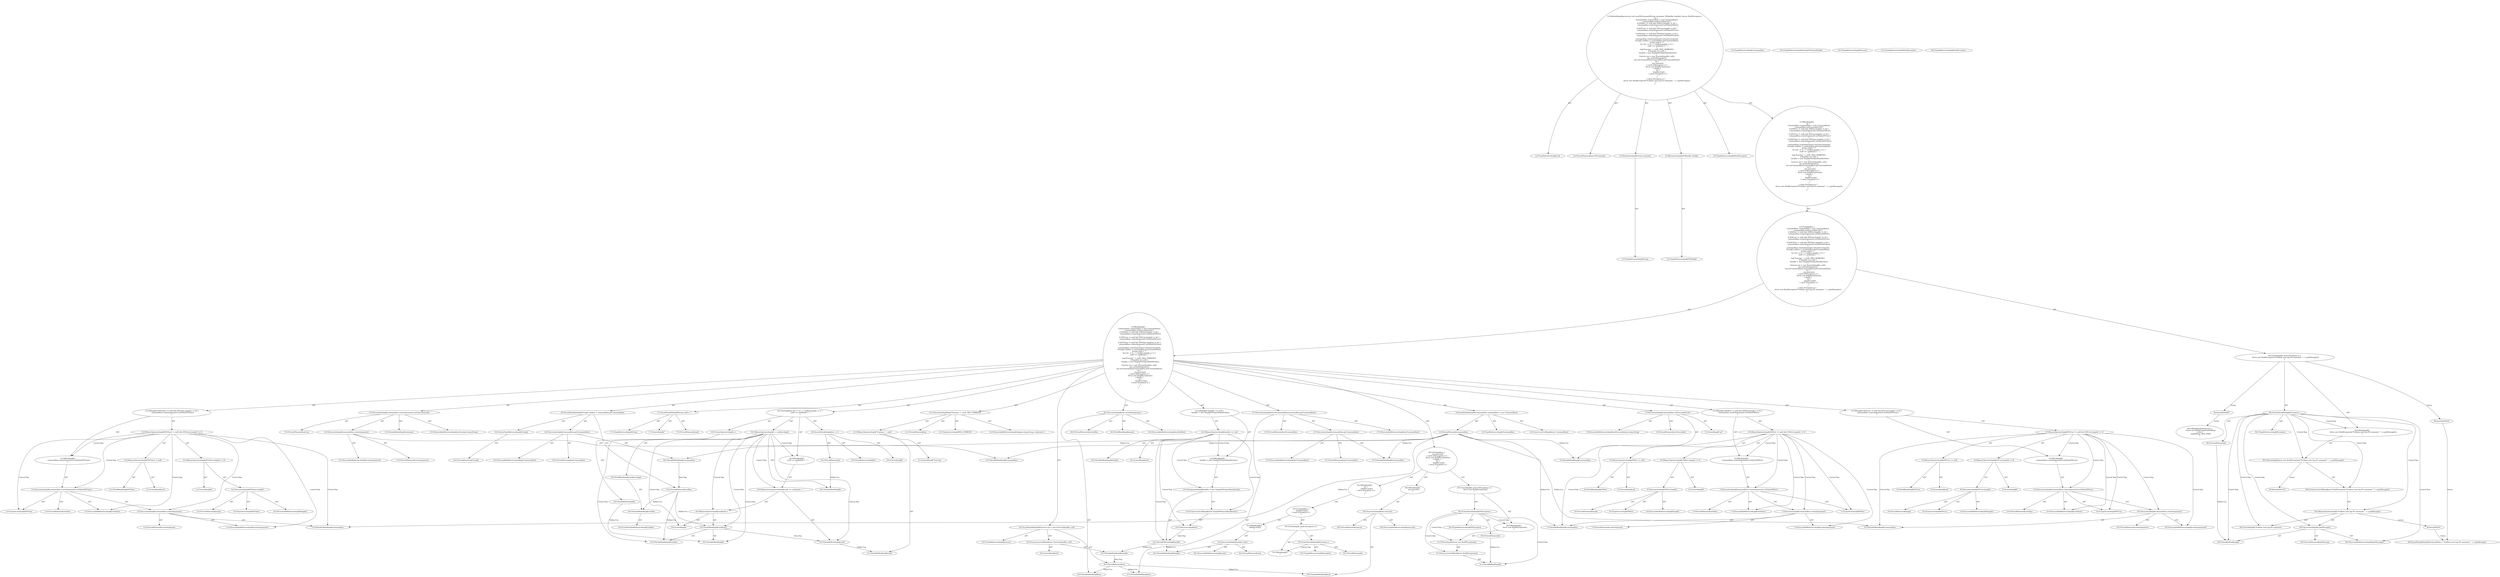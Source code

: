 digraph "execP4Command#?,String,P4Handler" {
0 [label="2:CtTypeReferenceImpl@void" shape=ellipse]
1 [label="2:CtVirtualElement@execP4Command" shape=ellipse]
2 [label="2:CtParameterImpl@String command" shape=ellipse]
3 [label="2:CtTypeReferenceImpl@String" shape=ellipse]
4 [label="2:CtParameterImpl@P4Handler handler" shape=ellipse]
5 [label="2:CtTypeReferenceImpl@P4Handler" shape=ellipse]
6 [label="2:CtTypeReferenceImpl@BuildException" shape=ellipse]
7 [label="4:CtTypeReferenceImpl@Commandline" shape=ellipse]
8 [label="4:CtTypeReferenceImpl@Commandline" shape=ellipse]
9 [label="4:CtConstructorCallImpl@new Commandline()" shape=ellipse]
10 [label="4:CtVirtualElement@commandline" shape=ellipse]
11 [label="4:CtLocalVariableImpl@Commandline commandline = new Commandline()" shape=ellipse]
12 [label="5:CtExecutableReferenceImpl@setExecutable(java.lang.String)" shape=ellipse]
13 [label="5:CtVirtualElement@setExecutable" shape=ellipse]
14 [label="5:CtVariableReadImpl@commandline" shape=ellipse]
15 [label="5:CtLiteralImpl@\"p4\"" shape=ellipse]
16 [label="5:CtInvocationImpl@commandline.setExecutable(\"p4\")" shape=ellipse]
17 [label="6:CtFieldReadImpl@P4Port" shape=ellipse]
18 [label="6:CtLiteralImpl@null" shape=ellipse]
19 [label="6:CtBinaryOperatorImpl@(P4Port != null)" shape=ellipse]
20 [label="6:CtExecutableReferenceImpl@length()" shape=ellipse]
21 [label="6:CtVirtualElement@length" shape=ellipse]
22 [label="6:CtTypeAccessImpl@P4Port" shape=ellipse]
23 [label="6:CtInvocationImpl@P4Port.length()" shape=ellipse]
24 [label="6:CtLiteralImpl@0" shape=ellipse]
25 [label="6:CtBinaryOperatorImpl@(P4Port.length() != 0)" shape=ellipse]
26 [label="6:CtBinaryOperatorImpl@(P4Port != null) && (P4Port.length() != 0)" shape=ellipse]
27 [label="7:CtExecutableReferenceImpl@setValue()" shape=ellipse]
28 [label="7:CtVirtualElement@setValue" shape=ellipse]
29 [label="7:CtExecutableReferenceImpl@createArgument()" shape=ellipse]
30 [label="7:CtVirtualElement@createArgument" shape=ellipse]
31 [label="7:CtVariableReadImpl@commandline" shape=ellipse]
32 [label="7:CtInvocationImpl@commandline.createArgument()" shape=ellipse]
33 [label="7:CtTypeAccessImpl@P4Port" shape=ellipse]
34 [label="7:CtInvocationImpl@commandline.createArgument().setValue(P4Port)" shape=ellipse]
35 [label="6:CtBlockImpl@\{
    commandline.createArgument().setValue(P4Port);
\}" shape=ellipse]
36 [label="6:CtIfImpl@if ((P4Port != null) && (P4Port.length() != 0)) \{
    commandline.createArgument().setValue(P4Port);
\}" shape=ellipse]
37 [label="9:CtFieldReadImpl@P4User" shape=ellipse]
38 [label="9:CtLiteralImpl@null" shape=ellipse]
39 [label="9:CtBinaryOperatorImpl@(P4User != null)" shape=ellipse]
40 [label="9:CtExecutableReferenceImpl@length()" shape=ellipse]
41 [label="9:CtVirtualElement@length" shape=ellipse]
42 [label="9:CtTypeAccessImpl@P4User" shape=ellipse]
43 [label="9:CtInvocationImpl@P4User.length()" shape=ellipse]
44 [label="9:CtLiteralImpl@0" shape=ellipse]
45 [label="9:CtBinaryOperatorImpl@(P4User.length() != 0)" shape=ellipse]
46 [label="9:CtBinaryOperatorImpl@(P4User != null) && (P4User.length() != 0)" shape=ellipse]
47 [label="10:CtExecutableReferenceImpl@setValue()" shape=ellipse]
48 [label="10:CtVirtualElement@setValue" shape=ellipse]
49 [label="10:CtExecutableReferenceImpl@createArgument()" shape=ellipse]
50 [label="10:CtVirtualElement@createArgument" shape=ellipse]
51 [label="10:CtVariableReadImpl@commandline" shape=ellipse]
52 [label="10:CtInvocationImpl@commandline.createArgument()" shape=ellipse]
53 [label="10:CtTypeAccessImpl@P4User" shape=ellipse]
54 [label="10:CtInvocationImpl@commandline.createArgument().setValue(P4User)" shape=ellipse]
55 [label="9:CtBlockImpl@\{
    commandline.createArgument().setValue(P4User);
\}" shape=ellipse]
56 [label="9:CtIfImpl@if ((P4User != null) && (P4User.length() != 0)) \{
    commandline.createArgument().setValue(P4User);
\}" shape=ellipse]
57 [label="12:CtFieldReadImpl@P4Client" shape=ellipse]
58 [label="12:CtLiteralImpl@null" shape=ellipse]
59 [label="12:CtBinaryOperatorImpl@(P4Client != null)" shape=ellipse]
60 [label="12:CtExecutableReferenceImpl@length()" shape=ellipse]
61 [label="12:CtVirtualElement@length" shape=ellipse]
62 [label="12:CtTypeAccessImpl@P4Client" shape=ellipse]
63 [label="12:CtInvocationImpl@P4Client.length()" shape=ellipse]
64 [label="12:CtLiteralImpl@0" shape=ellipse]
65 [label="12:CtBinaryOperatorImpl@(P4Client.length() != 0)" shape=ellipse]
66 [label="12:CtBinaryOperatorImpl@(P4Client != null) && (P4Client.length() != 0)" shape=ellipse]
67 [label="13:CtExecutableReferenceImpl@setValue()" shape=ellipse]
68 [label="13:CtVirtualElement@setValue" shape=ellipse]
69 [label="13:CtExecutableReferenceImpl@createArgument()" shape=ellipse]
70 [label="13:CtVirtualElement@createArgument" shape=ellipse]
71 [label="13:CtVariableReadImpl@commandline" shape=ellipse]
72 [label="13:CtInvocationImpl@commandline.createArgument()" shape=ellipse]
73 [label="13:CtTypeAccessImpl@P4Client" shape=ellipse]
74 [label="13:CtInvocationImpl@commandline.createArgument().setValue(P4Client)" shape=ellipse]
75 [label="12:CtBlockImpl@\{
    commandline.createArgument().setValue(P4Client);
\}" shape=ellipse]
76 [label="12:CtIfImpl@if ((P4Client != null) && (P4Client.length() != 0)) \{
    commandline.createArgument().setValue(P4Client);
\}" shape=ellipse]
77 [label="15:CtExecutableReferenceImpl@setLine(java.lang.String)" shape=ellipse]
78 [label="15:CtVirtualElement@setLine" shape=ellipse]
79 [label="15:CtExecutableReferenceImpl@createArgument()" shape=ellipse]
80 [label="15:CtVirtualElement@createArgument" shape=ellipse]
81 [label="15:CtVariableReadImpl@commandline" shape=ellipse]
82 [label="15:CtInvocationImpl@commandline.createArgument()" shape=ellipse]
83 [label="15:CtVariableReadImpl@command" shape=ellipse]
84 [label="15:CtInvocationImpl@commandline.createArgument().setLine(command)" shape=ellipse]
85 [label="16:CtVirtualElement@String[]" shape=ellipse]
86 [label="16:CtArrayTypeReferenceImpl@String[]" shape=ellipse]
87 [label="16:CtExecutableReferenceImpl@getCommandline()" shape=ellipse]
88 [label="16:CtVirtualElement@getCommandline" shape=ellipse]
89 [label="16:CtVariableReadImpl@commandline" shape=ellipse]
90 [label="16:CtInvocationImpl@commandline.getCommandline()" shape=ellipse]
91 [label="16:CtVirtualElement@cmdline" shape=ellipse]
92 [label="16:CtLocalVariableImpl@String[] cmdline = commandline.getCommandline()" shape=ellipse]
93 [label="17:CtTypeReferenceImpl@String" shape=ellipse]
94 [label="17:CtLiteralImpl@\"\"" shape=ellipse]
95 [label="17:CtVirtualElement@cmdl" shape=ellipse]
96 [label="17:CtLocalVariableImpl@String cmdl = \"\"" shape=ellipse]
97 [label="18:CtTypeReferenceImpl@int" shape=ellipse]
98 [label="18:CtLiteralImpl@0" shape=ellipse]
99 [label="18:CtVirtualElement@i" shape=ellipse]
100 [label="18:CtLocalVariableImpl@int i = 0" shape=ellipse]
101 [label="18:CtVariableReadImpl@i" shape=ellipse]
102 [label="18:CtVariableReadImpl@cmdline" shape=ellipse]
103 [label="18:CtLocalVariableReferenceImpl@cmdline" shape=ellipse]
104 [label="18:CtFieldReadImpl@cmdline.length" shape=ellipse]
105 [label="18:CtBinaryOperatorImpl@i < cmdline.length" shape=ellipse]
106 [label="18:CtVariableWriteImpl@i" shape=ellipse]
107 [label="18:CtUnaryOperatorImpl@i++" shape=ellipse]
108 [label="19:CtVariableWriteImpl@cmdl" shape=ellipse]
109 [label="19:CtVariableReadImpl@cmdline" shape=ellipse]
110 [label="19:CtVariableReadImpl@i" shape=ellipse]
111 [label="19:CtArrayReadImpl@cmdline[i]" shape=ellipse]
112 [label="19:CtLiteralImpl@\" \"" shape=ellipse]
113 [label="19:CtBinaryOperatorImpl@cmdline[i] + \" \"" shape=ellipse]
114 [label="19:CtOperatorAssignmentImpl@cmdl += cmdline[i] + \" \"" shape=ellipse]
115 [label="18:CtBlockImpl@\{
    cmdl += cmdline[i] + \" \";
\}" shape=ellipse]
116 [label="18:CtForImpl@for (int i = 0; i < cmdline.length; i++) \{
    cmdl += cmdline[i] + \" \";
\}" shape=ellipse]
117 [label="21:CtExecutableReferenceImpl@log(java.lang.String,<unknown>)" shape=ellipse]
118 [label="21:CtVirtualElement@log" shape=ellipse]
119 [label="21:CtLiteralImpl@\"Execing \"" shape=ellipse]
120 [label="21:CtVariableReadImpl@cmdl" shape=ellipse]
121 [label="21:CtBinaryOperatorImpl@\"Execing \" + cmdl" shape=ellipse]
122 [label="21:CtTypeAccessImpl@MSG_VERBOSE" shape=ellipse]
123 [label="21:CtInvocationImpl@log(\"Execing \" + cmdl, MSG_VERBOSE)" shape=ellipse]
124 [label="22:CtVariableReadImpl@handler" shape=ellipse]
125 [label="22:CtLiteralImpl@null" shape=ellipse]
126 [label="22:CtBinaryOperatorImpl@handler == null" shape=ellipse]
127 [label="23:CtVariableWriteImpl@handler" shape=ellipse]
128 [label="23:CtTypeReferenceImpl@SimpleP4OutputHandler" shape=ellipse]
129 [label="23:CtThisAccessImpl@this" shape=ellipse]
130 [label="23:CtConstructorCallImpl@new SimpleP4OutputHandler(this)" shape=ellipse]
131 [label="23:CtAssignmentImpl@handler = new SimpleP4OutputHandler(this)" shape=ellipse]
132 [label="22:CtBlockImpl@\{
    handler = new SimpleP4OutputHandler(this);
\}" shape=ellipse]
133 [label="22:CtIfImpl@if (handler == null) \{
    handler = new SimpleP4OutputHandler(this);
\}" shape=ellipse]
134 [label="25:CtTypeReferenceImpl@Execute" shape=ellipse]
135 [label="25:CtTypeReferenceImpl@Execute" shape=ellipse]
136 [label="25:CtVariableReadImpl@handler" shape=ellipse]
137 [label="25:CtLiteralImpl@null" shape=ellipse]
138 [label="25:CtConstructorCallImpl@new Execute(handler, null)" shape=ellipse]
139 [label="25:CtVirtualElement@exe" shape=ellipse]
140 [label="25:CtLocalVariableImpl@Execute exe = new Execute(handler, null)" shape=ellipse]
141 [label="26:CtExecutableReferenceImpl@setAntRun()" shape=ellipse]
142 [label="26:CtVirtualElement@setAntRun" shape=ellipse]
143 [label="26:CtVariableReadImpl@exe" shape=ellipse]
144 [label="26:CtFieldReadImpl@project" shape=ellipse]
145 [label="26:CtInvocationImpl@exe.setAntRun(project)" shape=ellipse]
146 [label="27:CtExecutableReferenceImpl@setCommandline()" shape=ellipse]
147 [label="27:CtVirtualElement@setCommandline" shape=ellipse]
148 [label="27:CtVariableReadImpl@exe" shape=ellipse]
149 [label="27:CtExecutableReferenceImpl@getCommandline()" shape=ellipse]
150 [label="27:CtVirtualElement@getCommandline" shape=ellipse]
151 [label="27:CtVariableReadImpl@commandline" shape=ellipse]
152 [label="27:CtInvocationImpl@commandline.getCommandline()" shape=ellipse]
153 [label="27:CtInvocationImpl@exe.setCommandline(commandline.getCommandline())" shape=ellipse]
154 [label="29:CtExecutableReferenceImpl@execute()" shape=ellipse]
155 [label="29:CtVirtualElement@execute" shape=ellipse]
156 [label="29:CtVariableReadImpl@exe" shape=ellipse]
157 [label="29:CtInvocationImpl@exe.execute()" shape=ellipse]
158 [label="28:CtBlockImpl@\{
    exe.execute();
\}" shape=ellipse]
159 [label="30:CtVirtualElement@e" shape=ellipse]
160 [label="30:CtTypeReferenceImpl@IOException" shape=ellipse]
161 [label="30:CtCatchVariableImpl@IOException e" shape=ellipse]
162 [label="31:CtTypeReferenceImpl@BuildException" shape=ellipse]
163 [label="31:CtVariableReadImpl@e" shape=ellipse]
164 [label="31:CtConstructorCallImpl@new BuildException(e)" shape=ellipse]
165 [label="31:CtThrowImpl@throw new BuildException(e)" shape=ellipse]
166 [label="30:CtBlockImpl@\{
    throw new BuildException(e);
\}" shape=ellipse]
167 [label="30:CtCatchImpl@ catch (IOException e) \{
    throw new BuildException(e);
\}" shape=ellipse]
168 [label="34:CtExecutableReferenceImpl@stop()" shape=ellipse]
169 [label="34:CtVirtualElement@stop" shape=ellipse]
170 [label="34:CtVariableReadImpl@handler" shape=ellipse]
171 [label="34:CtInvocationImpl@handler.stop()" shape=ellipse]
172 [label="33:CtBlockImpl@\{
    handler.stop();
\}" shape=ellipse]
173 [label="35:CtVirtualElement@e" shape=ellipse]
174 [label="35:CtTypeReferenceImpl@Exception" shape=ellipse]
175 [label="35:CtCatchVariableImpl@Exception e" shape=ellipse]
176 [label="35:CtBlockImpl@\{
\}" shape=ellipse]
177 [label="35:CtCatchImpl@ catch (Exception e) \{
\}" shape=ellipse]
178 [label="33:CtTryImpl@try \{
    handler.stop();
\} catch (Exception e) \{
\}" shape=ellipse]
179 [label="32:CtBlockImpl@\{
    try \{
        handler.stop();
    \} catch (Exception e) \{
    \}
\}" shape=ellipse]
180 [label="28:CtTryImpl@try \{
    exe.execute();
\} catch (IOException e) \{
    throw new BuildException(e);
\} finally \{
    try \{
        handler.stop();
    \} catch (Exception e) \{
    \}
\}" shape=ellipse]
181 [label="3:CtBlockImpl@\{
    Commandline commandline = new Commandline();
    commandline.setExecutable(\"p4\");
    if ((P4Port != null) && (P4Port.length() != 0)) \{
        commandline.createArgument().setValue(P4Port);
    \}
    if ((P4User != null) && (P4User.length() != 0)) \{
        commandline.createArgument().setValue(P4User);
    \}
    if ((P4Client != null) && (P4Client.length() != 0)) \{
        commandline.createArgument().setValue(P4Client);
    \}
    commandline.createArgument().setLine(command);
    String[] cmdline = commandline.getCommandline();
    String cmdl = \"\";
    for (int i = 0; i < cmdline.length; i++) \{
        cmdl += cmdline[i] + \" \";
    \}
    log(\"Execing \" + cmdl, MSG_VERBOSE);
    if (handler == null) \{
        handler = new SimpleP4OutputHandler(this);
    \}
    Execute exe = new Execute(handler, null);
    exe.setAntRun(project);
    exe.setCommandline(commandline.getCommandline());
    try \{
        exe.execute();
    \} catch (IOException e) \{
        throw new BuildException(e);
    \} finally \{
        try \{
            handler.stop();
        \} catch (Exception e) \{
        \}
    \}
\}" shape=ellipse]
182 [label="38:CtVirtualElement@e" shape=ellipse]
183 [label="38:CtTypeReferenceImpl@Exception" shape=ellipse]
184 [label="38:CtCatchVariableImpl@Exception e" shape=ellipse]
185 [label="39:CtTypeReferenceImpl@BuildException" shape=ellipse]
186 [label="39:CtLiteralImpl@\"Problem exec'ing P4 command: \"" shape=ellipse]
187 [label="39:CtExecutableReferenceImpl@getMessage()" shape=ellipse]
188 [label="39:CtVirtualElement@getMessage" shape=ellipse]
189 [label="39:CtVariableReadImpl@e" shape=ellipse]
190 [label="39:CtInvocationImpl@e.getMessage()" shape=ellipse]
191 [label="39:CtBinaryOperatorImpl@\"Problem exec'ing P4 command: \" + e.getMessage()" shape=ellipse]
192 [label="39:CtConstructorCallImpl@new BuildException(\"Problem exec'ing P4 command: \" + e.getMessage())" shape=ellipse]
193 [label="39:CtThrowImpl@throw new BuildException(\"Problem exec'ing P4 command: \" + e.getMessage())" shape=ellipse]
194 [label="38:CtBlockImpl@\{
    throw new BuildException(\"Problem exec'ing P4 command: \" + e.getMessage());
\}" shape=ellipse]
195 [label="38:CtCatchImpl@ catch (Exception e) \{
    throw new BuildException(\"Problem exec'ing P4 command: \" + e.getMessage());
\}" shape=ellipse]
196 [label="3:CtTryImpl@try \{
    Commandline commandline = new Commandline();
    commandline.setExecutable(\"p4\");
    if ((P4Port != null) && (P4Port.length() != 0)) \{
        commandline.createArgument().setValue(P4Port);
    \}
    if ((P4User != null) && (P4User.length() != 0)) \{
        commandline.createArgument().setValue(P4User);
    \}
    if ((P4Client != null) && (P4Client.length() != 0)) \{
        commandline.createArgument().setValue(P4Client);
    \}
    commandline.createArgument().setLine(command);
    String[] cmdline = commandline.getCommandline();
    String cmdl = \"\";
    for (int i = 0; i < cmdline.length; i++) \{
        cmdl += cmdline[i] + \" \";
    \}
    log(\"Execing \" + cmdl, MSG_VERBOSE);
    if (handler == null) \{
        handler = new SimpleP4OutputHandler(this);
    \}
    Execute exe = new Execute(handler, null);
    exe.setAntRun(project);
    exe.setCommandline(commandline.getCommandline());
    try \{
        exe.execute();
    \} catch (IOException e) \{
        throw new BuildException(e);
    \} finally \{
        try \{
            handler.stop();
        \} catch (Exception e) \{
        \}
    \}
\} catch (Exception e) \{
    throw new BuildException(\"Problem exec'ing P4 command: \" + e.getMessage());
\}" shape=ellipse]
197 [label="2:CtBlockImpl@\{
    try \{
        Commandline commandline = new Commandline();
        commandline.setExecutable(\"p4\");
        if ((P4Port != null) && (P4Port.length() != 0)) \{
            commandline.createArgument().setValue(P4Port);
        \}
        if ((P4User != null) && (P4User.length() != 0)) \{
            commandline.createArgument().setValue(P4User);
        \}
        if ((P4Client != null) && (P4Client.length() != 0)) \{
            commandline.createArgument().setValue(P4Client);
        \}
        commandline.createArgument().setLine(command);
        String[] cmdline = commandline.getCommandline();
        String cmdl = \"\";
        for (int i = 0; i < cmdline.length; i++) \{
            cmdl += cmdline[i] + \" \";
        \}
        log(\"Execing \" + cmdl, MSG_VERBOSE);
        if (handler == null) \{
            handler = new SimpleP4OutputHandler(this);
        \}
        Execute exe = new Execute(handler, null);
        exe.setAntRun(project);
        exe.setCommandline(commandline.getCommandline());
        try \{
            exe.execute();
        \} catch (IOException e) \{
            throw new BuildException(e);
        \} finally \{
            try \{
                handler.stop();
            \} catch (Exception e) \{
            \}
        \}
    \} catch (Exception e) \{
        throw new BuildException(\"Problem exec'ing P4 command: \" + e.getMessage());
    \}
\}" shape=ellipse]
198 [label="2:CtMethodImpl@protected void execP4Command(String command, P4Handler handler) throws BuildException \{
    try \{
        Commandline commandline = new Commandline();
        commandline.setExecutable(\"p4\");
        if ((P4Port != null) && (P4Port.length() != 0)) \{
            commandline.createArgument().setValue(P4Port);
        \}
        if ((P4User != null) && (P4User.length() != 0)) \{
            commandline.createArgument().setValue(P4User);
        \}
        if ((P4Client != null) && (P4Client.length() != 0)) \{
            commandline.createArgument().setValue(P4Client);
        \}
        commandline.createArgument().setLine(command);
        String[] cmdline = commandline.getCommandline();
        String cmdl = \"\";
        for (int i = 0; i < cmdline.length; i++) \{
            cmdl += cmdline[i] + \" \";
        \}
        log(\"Execing \" + cmdl, MSG_VERBOSE);
        if (handler == null) \{
            handler = new SimpleP4OutputHandler(this);
        \}
        Execute exe = new Execute(handler, null);
        exe.setAntRun(project);
        exe.setCommandline(commandline.getCommandline());
        try \{
            exe.execute();
        \} catch (IOException e) \{
            throw new BuildException(e);
        \} finally \{
            try \{
                handler.stop();
            \} catch (Exception e) \{
            \}
        \}
    \} catch (Exception e) \{
        throw new BuildException(\"Problem exec'ing P4 command: \" + e.getMessage());
    \}
\}" shape=ellipse]
199 [label="39:Delete@DELETE" shape=ellipse]
200 [label="39:Insert@INSERT" shape=ellipse]
201 [label="39:CtLocalVariableImpl@String failMsg = \"Problem exec'ing P4 command: \" + e.getMessage()" shape=ellipse]
202 [label="40:Insert@INSERT" shape=ellipse]
203 [label="40:CtIfImpl@if (failOnError) \{
    throw new BuildException(failMsg);
\} else \{
    log(failMsg, MSG_ERR);
\}" shape=ellipse]
204 [label="39:Move@MOVE" shape=ellipse]
2 -> 3 [label="AST"];
4 -> 5 [label="AST"];
10 -> 14 [label="Define-Use"];
10 -> 31 [label="Define-Use"];
10 -> 51 [label="Define-Use"];
10 -> 71 [label="Define-Use"];
10 -> 81 [label="Define-Use"];
10 -> 89 [label="Define-Use"];
10 -> 151 [label="Define-Use"];
11 -> 10 [label="AST"];
11 -> 7 [label="AST"];
11 -> 9 [label="AST"];
16 -> 13 [label="AST"];
16 -> 14 [label="AST"];
16 -> 12 [label="AST"];
16 -> 15 [label="AST"];
19 -> 17 [label="AST"];
19 -> 18 [label="AST"];
23 -> 21 [label="AST"];
23 -> 22 [label="AST"];
23 -> 20 [label="AST"];
25 -> 23 [label="AST"];
25 -> 24 [label="AST"];
26 -> 19 [label="AST"];
26 -> 25 [label="AST"];
26 -> 35 [label="Control Dep"];
26 -> 34 [label="Control Dep"];
26 -> 27 [label="Control Dep"];
26 -> 32 [label="Control Dep"];
26 -> 29 [label="Control Dep"];
26 -> 31 [label="Control Dep"];
26 -> 33 [label="Control Dep"];
32 -> 30 [label="AST"];
32 -> 31 [label="AST"];
32 -> 29 [label="AST"];
34 -> 28 [label="AST"];
34 -> 32 [label="AST"];
34 -> 27 [label="AST"];
34 -> 33 [label="AST"];
35 -> 34 [label="AST"];
36 -> 26 [label="AST"];
36 -> 35 [label="AST"];
39 -> 37 [label="AST"];
39 -> 38 [label="AST"];
43 -> 41 [label="AST"];
43 -> 42 [label="AST"];
43 -> 40 [label="AST"];
45 -> 43 [label="AST"];
45 -> 44 [label="AST"];
46 -> 39 [label="AST"];
46 -> 45 [label="AST"];
46 -> 55 [label="Control Dep"];
46 -> 54 [label="Control Dep"];
46 -> 47 [label="Control Dep"];
46 -> 52 [label="Control Dep"];
46 -> 49 [label="Control Dep"];
46 -> 51 [label="Control Dep"];
46 -> 53 [label="Control Dep"];
52 -> 50 [label="AST"];
52 -> 51 [label="AST"];
52 -> 49 [label="AST"];
54 -> 48 [label="AST"];
54 -> 52 [label="AST"];
54 -> 47 [label="AST"];
54 -> 53 [label="AST"];
55 -> 54 [label="AST"];
56 -> 46 [label="AST"];
56 -> 55 [label="AST"];
59 -> 57 [label="AST"];
59 -> 58 [label="AST"];
63 -> 61 [label="AST"];
63 -> 62 [label="AST"];
63 -> 60 [label="AST"];
65 -> 63 [label="AST"];
65 -> 64 [label="AST"];
66 -> 59 [label="AST"];
66 -> 65 [label="AST"];
66 -> 75 [label="Control Dep"];
66 -> 74 [label="Control Dep"];
66 -> 67 [label="Control Dep"];
66 -> 72 [label="Control Dep"];
66 -> 69 [label="Control Dep"];
66 -> 71 [label="Control Dep"];
66 -> 73 [label="Control Dep"];
72 -> 70 [label="AST"];
72 -> 71 [label="AST"];
72 -> 69 [label="AST"];
74 -> 68 [label="AST"];
74 -> 72 [label="AST"];
74 -> 67 [label="AST"];
74 -> 73 [label="AST"];
75 -> 74 [label="AST"];
76 -> 66 [label="AST"];
76 -> 75 [label="AST"];
82 -> 80 [label="AST"];
82 -> 81 [label="AST"];
82 -> 79 [label="AST"];
84 -> 78 [label="AST"];
84 -> 82 [label="AST"];
84 -> 77 [label="AST"];
84 -> 83 [label="AST"];
86 -> 85 [label="AST"];
89 -> 91 [label="Data Dep"];
90 -> 88 [label="AST"];
90 -> 89 [label="AST"];
90 -> 87 [label="AST"];
91 -> 102 [label="Define-Use"];
91 -> 109 [label="Define-Use"];
91 -> 111 [label="Define-Use"];
92 -> 91 [label="AST"];
92 -> 86 [label="AST"];
92 -> 90 [label="AST"];
96 -> 95 [label="AST"];
96 -> 93 [label="AST"];
96 -> 94 [label="AST"];
99 -> 101 [label="Define-Use"];
100 -> 99 [label="AST"];
100 -> 97 [label="AST"];
100 -> 98 [label="AST"];
102 -> 103 [label="AST"];
104 -> 102 [label="AST"];
105 -> 101 [label="AST"];
105 -> 104 [label="AST"];
105 -> 115 [label="Control Dep"];
105 -> 114 [label="Control Dep"];
105 -> 108 [label="Control Dep"];
105 -> 113 [label="Control Dep"];
105 -> 111 [label="Control Dep"];
105 -> 109 [label="Control Dep"];
105 -> 110 [label="Control Dep"];
105 -> 112 [label="Control Dep"];
106 -> 110 [label="Define-Use"];
107 -> 106 [label="AST"];
108 -> 120 [label="Define-Use"];
111 -> 109 [label="AST"];
111 -> 110 [label="AST"];
111 -> 108 [label="Data Dep"];
113 -> 111 [label="AST"];
113 -> 112 [label="AST"];
114 -> 108 [label="AST"];
114 -> 113 [label="AST"];
115 -> 114 [label="AST"];
116 -> 100 [label="AST"];
116 -> 105 [label="AST"];
116 -> 107 [label="AST"];
116 -> 115 [label="AST"];
121 -> 119 [label="AST"];
121 -> 120 [label="AST"];
123 -> 118 [label="AST"];
123 -> 117 [label="AST"];
123 -> 121 [label="AST"];
123 -> 122 [label="AST"];
126 -> 124 [label="AST"];
126 -> 125 [label="AST"];
126 -> 132 [label="Control Dep"];
126 -> 131 [label="Control Dep"];
126 -> 127 [label="Control Dep"];
126 -> 130 [label="Control Dep"];
126 -> 129 [label="Control Dep"];
127 -> 136 [label="Define-Use"];
127 -> 170 [label="Define-Use"];
129 -> 127 [label="Data Dep"];
130 -> 129 [label="AST"];
131 -> 127 [label="AST"];
131 -> 130 [label="AST"];
132 -> 131 [label="AST"];
133 -> 126 [label="AST"];
133 -> 132 [label="AST"];
136 -> 139 [label="Data Dep"];
138 -> 136 [label="AST"];
138 -> 137 [label="AST"];
139 -> 143 [label="Define-Use"];
139 -> 148 [label="Define-Use"];
139 -> 156 [label="Define-Use"];
140 -> 139 [label="AST"];
140 -> 134 [label="AST"];
140 -> 138 [label="AST"];
145 -> 142 [label="AST"];
145 -> 143 [label="AST"];
145 -> 141 [label="AST"];
145 -> 144 [label="AST"];
152 -> 150 [label="AST"];
152 -> 151 [label="AST"];
152 -> 149 [label="AST"];
153 -> 147 [label="AST"];
153 -> 148 [label="AST"];
153 -> 146 [label="AST"];
153 -> 152 [label="AST"];
157 -> 155 [label="AST"];
157 -> 156 [label="AST"];
157 -> 154 [label="AST"];
158 -> 157 [label="AST"];
159 -> 163 [label="Define-Use"];
161 -> 159 [label="AST"];
161 -> 160 [label="AST"];
161 -> 166 [label="Control Dep"];
161 -> 165 [label="Control Dep"];
161 -> 164 [label="Control Dep"];
161 -> 163 [label="Control Dep"];
164 -> 163 [label="AST"];
165 -> 164 [label="AST"];
166 -> 165 [label="AST"];
167 -> 161 [label="AST"];
167 -> 166 [label="AST"];
171 -> 169 [label="AST"];
171 -> 170 [label="AST"];
171 -> 168 [label="AST"];
172 -> 171 [label="AST"];
175 -> 173 [label="AST"];
175 -> 174 [label="AST"];
175 -> 176 [label="Control Dep"];
177 -> 175 [label="AST"];
177 -> 176 [label="AST"];
178 -> 172 [label="AST"];
178 -> 177 [label="AST"];
179 -> 178 [label="AST"];
180 -> 158 [label="AST"];
180 -> 167 [label="AST"];
180 -> 179 [label="AST"];
181 -> 11 [label="AST"];
181 -> 16 [label="AST"];
181 -> 36 [label="AST"];
181 -> 56 [label="AST"];
181 -> 76 [label="AST"];
181 -> 84 [label="AST"];
181 -> 92 [label="AST"];
181 -> 96 [label="AST"];
181 -> 116 [label="AST"];
181 -> 123 [label="AST"];
181 -> 133 [label="AST"];
181 -> 140 [label="AST"];
181 -> 145 [label="AST"];
181 -> 153 [label="AST"];
181 -> 180 [label="AST"];
182 -> 189 [label="Define-Use"];
184 -> 182 [label="AST"];
184 -> 183 [label="AST"];
184 -> 194 [label="Control Dep"];
184 -> 193 [label="Control Dep"];
184 -> 192 [label="Control Dep"];
184 -> 191 [label="Control Dep"];
184 -> 186 [label="Control Dep"];
184 -> 190 [label="Control Dep"];
184 -> 187 [label="Control Dep"];
184 -> 189 [label="Control Dep"];
190 -> 188 [label="AST"];
190 -> 189 [label="AST"];
190 -> 187 [label="AST"];
191 -> 186 [label="AST"];
191 -> 190 [label="AST"];
191 -> 204 [label="Action"];
192 -> 191 [label="AST"];
193 -> 192 [label="AST"];
193 -> 199 [label="Action"];
194 -> 193 [label="AST"];
195 -> 184 [label="AST"];
195 -> 194 [label="AST"];
195 -> 200 [label="Action"];
195 -> 202 [label="Action"];
196 -> 181 [label="AST"];
196 -> 195 [label="AST"];
197 -> 196 [label="AST"];
198 -> 1 [label="AST"];
198 -> 0 [label="AST"];
198 -> 2 [label="AST"];
198 -> 4 [label="AST"];
198 -> 6 [label="AST"];
198 -> 197 [label="AST"];
200 -> 201 [label="Action"];
202 -> 203 [label="Action"];
204 -> 201 [label="Action"];
}